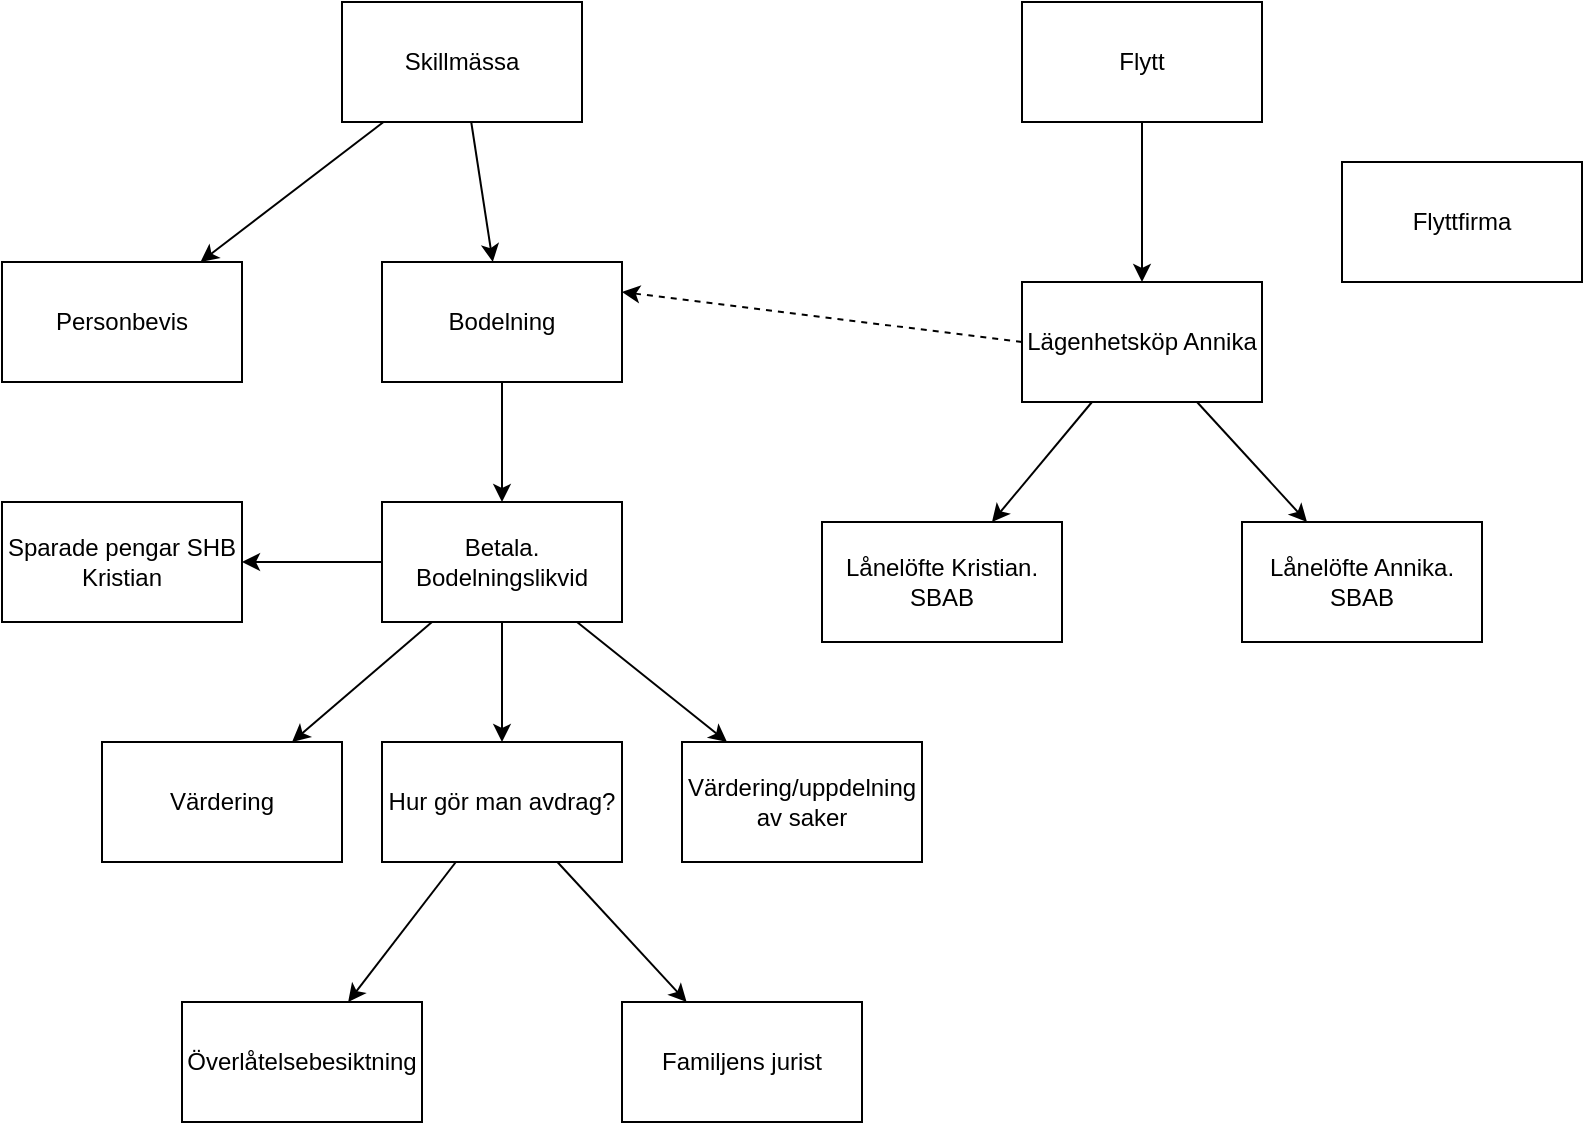 <mxfile version="20.1.1" type="github">
  <diagram id="D6cnaOc5WCBr1gk6dB1F" name="Page-1">
    <mxGraphModel dx="1247" dy="677" grid="1" gridSize="10" guides="1" tooltips="1" connect="1" arrows="1" fold="1" page="1" pageScale="1" pageWidth="827" pageHeight="1169" math="0" shadow="0">
      <root>
        <mxCell id="0" />
        <mxCell id="1" parent="0" />
        <mxCell id="4qMdnJ5i7SVLYjdUpiAE-1" value="Skillmässa" style="rounded=0;whiteSpace=wrap;html=1;" vertex="1" parent="1">
          <mxGeometry x="240" y="100" width="120" height="60" as="geometry" />
        </mxCell>
        <mxCell id="4qMdnJ5i7SVLYjdUpiAE-2" value="Bodelning" style="rounded=0;whiteSpace=wrap;html=1;" vertex="1" parent="1">
          <mxGeometry x="260" y="230" width="120" height="60" as="geometry" />
        </mxCell>
        <mxCell id="4qMdnJ5i7SVLYjdUpiAE-3" value="" style="endArrow=classic;html=1;rounded=0;" edge="1" parent="1" source="4qMdnJ5i7SVLYjdUpiAE-1" target="4qMdnJ5i7SVLYjdUpiAE-2">
          <mxGeometry width="50" height="50" relative="1" as="geometry">
            <mxPoint x="390" y="420" as="sourcePoint" />
            <mxPoint x="440" y="370" as="targetPoint" />
          </mxGeometry>
        </mxCell>
        <mxCell id="4qMdnJ5i7SVLYjdUpiAE-4" value="Betala. Bodelningslikvid" style="rounded=0;whiteSpace=wrap;html=1;" vertex="1" parent="1">
          <mxGeometry x="260" y="350" width="120" height="60" as="geometry" />
        </mxCell>
        <mxCell id="4qMdnJ5i7SVLYjdUpiAE-5" value="Värdering" style="rounded=0;whiteSpace=wrap;html=1;" vertex="1" parent="1">
          <mxGeometry x="120" y="470" width="120" height="60" as="geometry" />
        </mxCell>
        <mxCell id="4qMdnJ5i7SVLYjdUpiAE-7" value="Hur gör man avdrag?" style="rounded=0;whiteSpace=wrap;html=1;" vertex="1" parent="1">
          <mxGeometry x="260" y="470" width="120" height="60" as="geometry" />
        </mxCell>
        <mxCell id="4qMdnJ5i7SVLYjdUpiAE-8" value="" style="endArrow=classic;html=1;rounded=0;" edge="1" parent="1" source="4qMdnJ5i7SVLYjdUpiAE-2" target="4qMdnJ5i7SVLYjdUpiAE-4">
          <mxGeometry width="50" height="50" relative="1" as="geometry">
            <mxPoint x="490" y="410" as="sourcePoint" />
            <mxPoint x="540" y="360" as="targetPoint" />
          </mxGeometry>
        </mxCell>
        <mxCell id="4qMdnJ5i7SVLYjdUpiAE-11" value="Familjens jurist" style="rounded=0;whiteSpace=wrap;html=1;" vertex="1" parent="1">
          <mxGeometry x="380" y="600" width="120" height="60" as="geometry" />
        </mxCell>
        <mxCell id="4qMdnJ5i7SVLYjdUpiAE-12" value="Överlåtelsebesiktning" style="rounded=0;whiteSpace=wrap;html=1;" vertex="1" parent="1">
          <mxGeometry x="160" y="600" width="120" height="60" as="geometry" />
        </mxCell>
        <mxCell id="4qMdnJ5i7SVLYjdUpiAE-13" value="Värdering/uppdelning av saker" style="rounded=0;whiteSpace=wrap;html=1;" vertex="1" parent="1">
          <mxGeometry x="410" y="470" width="120" height="60" as="geometry" />
        </mxCell>
        <mxCell id="4qMdnJ5i7SVLYjdUpiAE-15" value="Personbevis" style="rounded=0;whiteSpace=wrap;html=1;" vertex="1" parent="1">
          <mxGeometry x="70" y="230" width="120" height="60" as="geometry" />
        </mxCell>
        <mxCell id="4qMdnJ5i7SVLYjdUpiAE-17" value="" style="endArrow=classic;html=1;rounded=0;" edge="1" parent="1" source="4qMdnJ5i7SVLYjdUpiAE-7" target="4qMdnJ5i7SVLYjdUpiAE-11">
          <mxGeometry width="50" height="50" relative="1" as="geometry">
            <mxPoint x="490" y="400" as="sourcePoint" />
            <mxPoint x="540" y="350" as="targetPoint" />
          </mxGeometry>
        </mxCell>
        <mxCell id="4qMdnJ5i7SVLYjdUpiAE-18" value="" style="endArrow=classic;html=1;rounded=0;" edge="1" parent="1" source="4qMdnJ5i7SVLYjdUpiAE-7" target="4qMdnJ5i7SVLYjdUpiAE-12">
          <mxGeometry width="50" height="50" relative="1" as="geometry">
            <mxPoint x="490" y="400" as="sourcePoint" />
            <mxPoint x="540" y="350" as="targetPoint" />
          </mxGeometry>
        </mxCell>
        <mxCell id="4qMdnJ5i7SVLYjdUpiAE-19" value="Lånelöfte Kristian.&lt;br&gt;SBAB" style="rounded=0;whiteSpace=wrap;html=1;" vertex="1" parent="1">
          <mxGeometry x="480" y="360" width="120" height="60" as="geometry" />
        </mxCell>
        <mxCell id="4qMdnJ5i7SVLYjdUpiAE-20" value="Lånelöfte Annika. SBAB" style="rounded=0;whiteSpace=wrap;html=1;" vertex="1" parent="1">
          <mxGeometry x="690" y="360" width="120" height="60" as="geometry" />
        </mxCell>
        <mxCell id="4qMdnJ5i7SVLYjdUpiAE-21" value="Lägenhetsköp Annika" style="rounded=0;whiteSpace=wrap;html=1;" vertex="1" parent="1">
          <mxGeometry x="580" y="240" width="120" height="60" as="geometry" />
        </mxCell>
        <mxCell id="4qMdnJ5i7SVLYjdUpiAE-22" value="" style="endArrow=classic;html=1;rounded=0;" edge="1" parent="1" source="4qMdnJ5i7SVLYjdUpiAE-1" target="4qMdnJ5i7SVLYjdUpiAE-15">
          <mxGeometry width="50" height="50" relative="1" as="geometry">
            <mxPoint x="390" y="410" as="sourcePoint" />
            <mxPoint x="440" y="360" as="targetPoint" />
          </mxGeometry>
        </mxCell>
        <mxCell id="4qMdnJ5i7SVLYjdUpiAE-23" value="" style="endArrow=classic;html=1;rounded=0;" edge="1" parent="1" source="4qMdnJ5i7SVLYjdUpiAE-4" target="4qMdnJ5i7SVLYjdUpiAE-13">
          <mxGeometry width="50" height="50" relative="1" as="geometry">
            <mxPoint x="490" y="400" as="sourcePoint" />
            <mxPoint x="540" y="350" as="targetPoint" />
          </mxGeometry>
        </mxCell>
        <mxCell id="4qMdnJ5i7SVLYjdUpiAE-24" value="" style="endArrow=classic;html=1;rounded=0;" edge="1" parent="1" source="4qMdnJ5i7SVLYjdUpiAE-4" target="4qMdnJ5i7SVLYjdUpiAE-7">
          <mxGeometry width="50" height="50" relative="1" as="geometry">
            <mxPoint x="490" y="400" as="sourcePoint" />
            <mxPoint x="540" y="350" as="targetPoint" />
          </mxGeometry>
        </mxCell>
        <mxCell id="4qMdnJ5i7SVLYjdUpiAE-25" value="" style="endArrow=classic;html=1;rounded=0;" edge="1" parent="1" source="4qMdnJ5i7SVLYjdUpiAE-4" target="4qMdnJ5i7SVLYjdUpiAE-5">
          <mxGeometry width="50" height="50" relative="1" as="geometry">
            <mxPoint x="490" y="400" as="sourcePoint" />
            <mxPoint x="540" y="350" as="targetPoint" />
          </mxGeometry>
        </mxCell>
        <mxCell id="4qMdnJ5i7SVLYjdUpiAE-26" value="Flytt" style="rounded=0;whiteSpace=wrap;html=1;" vertex="1" parent="1">
          <mxGeometry x="580" y="100" width="120" height="60" as="geometry" />
        </mxCell>
        <mxCell id="4qMdnJ5i7SVLYjdUpiAE-27" value="" style="endArrow=classic;html=1;rounded=0;" edge="1" parent="1" source="4qMdnJ5i7SVLYjdUpiAE-26" target="4qMdnJ5i7SVLYjdUpiAE-21">
          <mxGeometry width="50" height="50" relative="1" as="geometry">
            <mxPoint x="390" y="410" as="sourcePoint" />
            <mxPoint x="440" y="360" as="targetPoint" />
          </mxGeometry>
        </mxCell>
        <mxCell id="4qMdnJ5i7SVLYjdUpiAE-29" value="" style="endArrow=classic;html=1;rounded=0;" edge="1" parent="1" source="4qMdnJ5i7SVLYjdUpiAE-21" target="4qMdnJ5i7SVLYjdUpiAE-20">
          <mxGeometry width="50" height="50" relative="1" as="geometry">
            <mxPoint x="540" y="320" as="sourcePoint" />
            <mxPoint x="660" y="270" as="targetPoint" />
          </mxGeometry>
        </mxCell>
        <mxCell id="4qMdnJ5i7SVLYjdUpiAE-30" value="" style="endArrow=classic;html=1;rounded=0;" edge="1" parent="1" source="4qMdnJ5i7SVLYjdUpiAE-21" target="4qMdnJ5i7SVLYjdUpiAE-19">
          <mxGeometry width="50" height="50" relative="1" as="geometry">
            <mxPoint x="490" y="410" as="sourcePoint" />
            <mxPoint x="540" y="360" as="targetPoint" />
          </mxGeometry>
        </mxCell>
        <mxCell id="4qMdnJ5i7SVLYjdUpiAE-31" value="Sparade pengar SHB&lt;br&gt;Kristian" style="rounded=0;whiteSpace=wrap;html=1;" vertex="1" parent="1">
          <mxGeometry x="70" y="350" width="120" height="60" as="geometry" />
        </mxCell>
        <mxCell id="4qMdnJ5i7SVLYjdUpiAE-32" value="" style="endArrow=classic;html=1;rounded=0;" edge="1" parent="1" source="4qMdnJ5i7SVLYjdUpiAE-4" target="4qMdnJ5i7SVLYjdUpiAE-31">
          <mxGeometry width="50" height="50" relative="1" as="geometry">
            <mxPoint x="590" y="360" as="sourcePoint" />
            <mxPoint x="640" y="310" as="targetPoint" />
          </mxGeometry>
        </mxCell>
        <mxCell id="4qMdnJ5i7SVLYjdUpiAE-33" value="" style="endArrow=classic;html=1;rounded=0;exitX=0;exitY=0.5;exitDx=0;exitDy=0;dashed=1;entryX=1;entryY=0.25;entryDx=0;entryDy=0;" edge="1" parent="1" source="4qMdnJ5i7SVLYjdUpiAE-21" target="4qMdnJ5i7SVLYjdUpiAE-2">
          <mxGeometry width="50" height="50" relative="1" as="geometry">
            <mxPoint x="390" y="430" as="sourcePoint" />
            <mxPoint x="440" y="380" as="targetPoint" />
          </mxGeometry>
        </mxCell>
        <mxCell id="4qMdnJ5i7SVLYjdUpiAE-34" value="Flyttfirma" style="rounded=0;whiteSpace=wrap;html=1;" vertex="1" parent="1">
          <mxGeometry x="740" y="180" width="120" height="60" as="geometry" />
        </mxCell>
      </root>
    </mxGraphModel>
  </diagram>
</mxfile>
